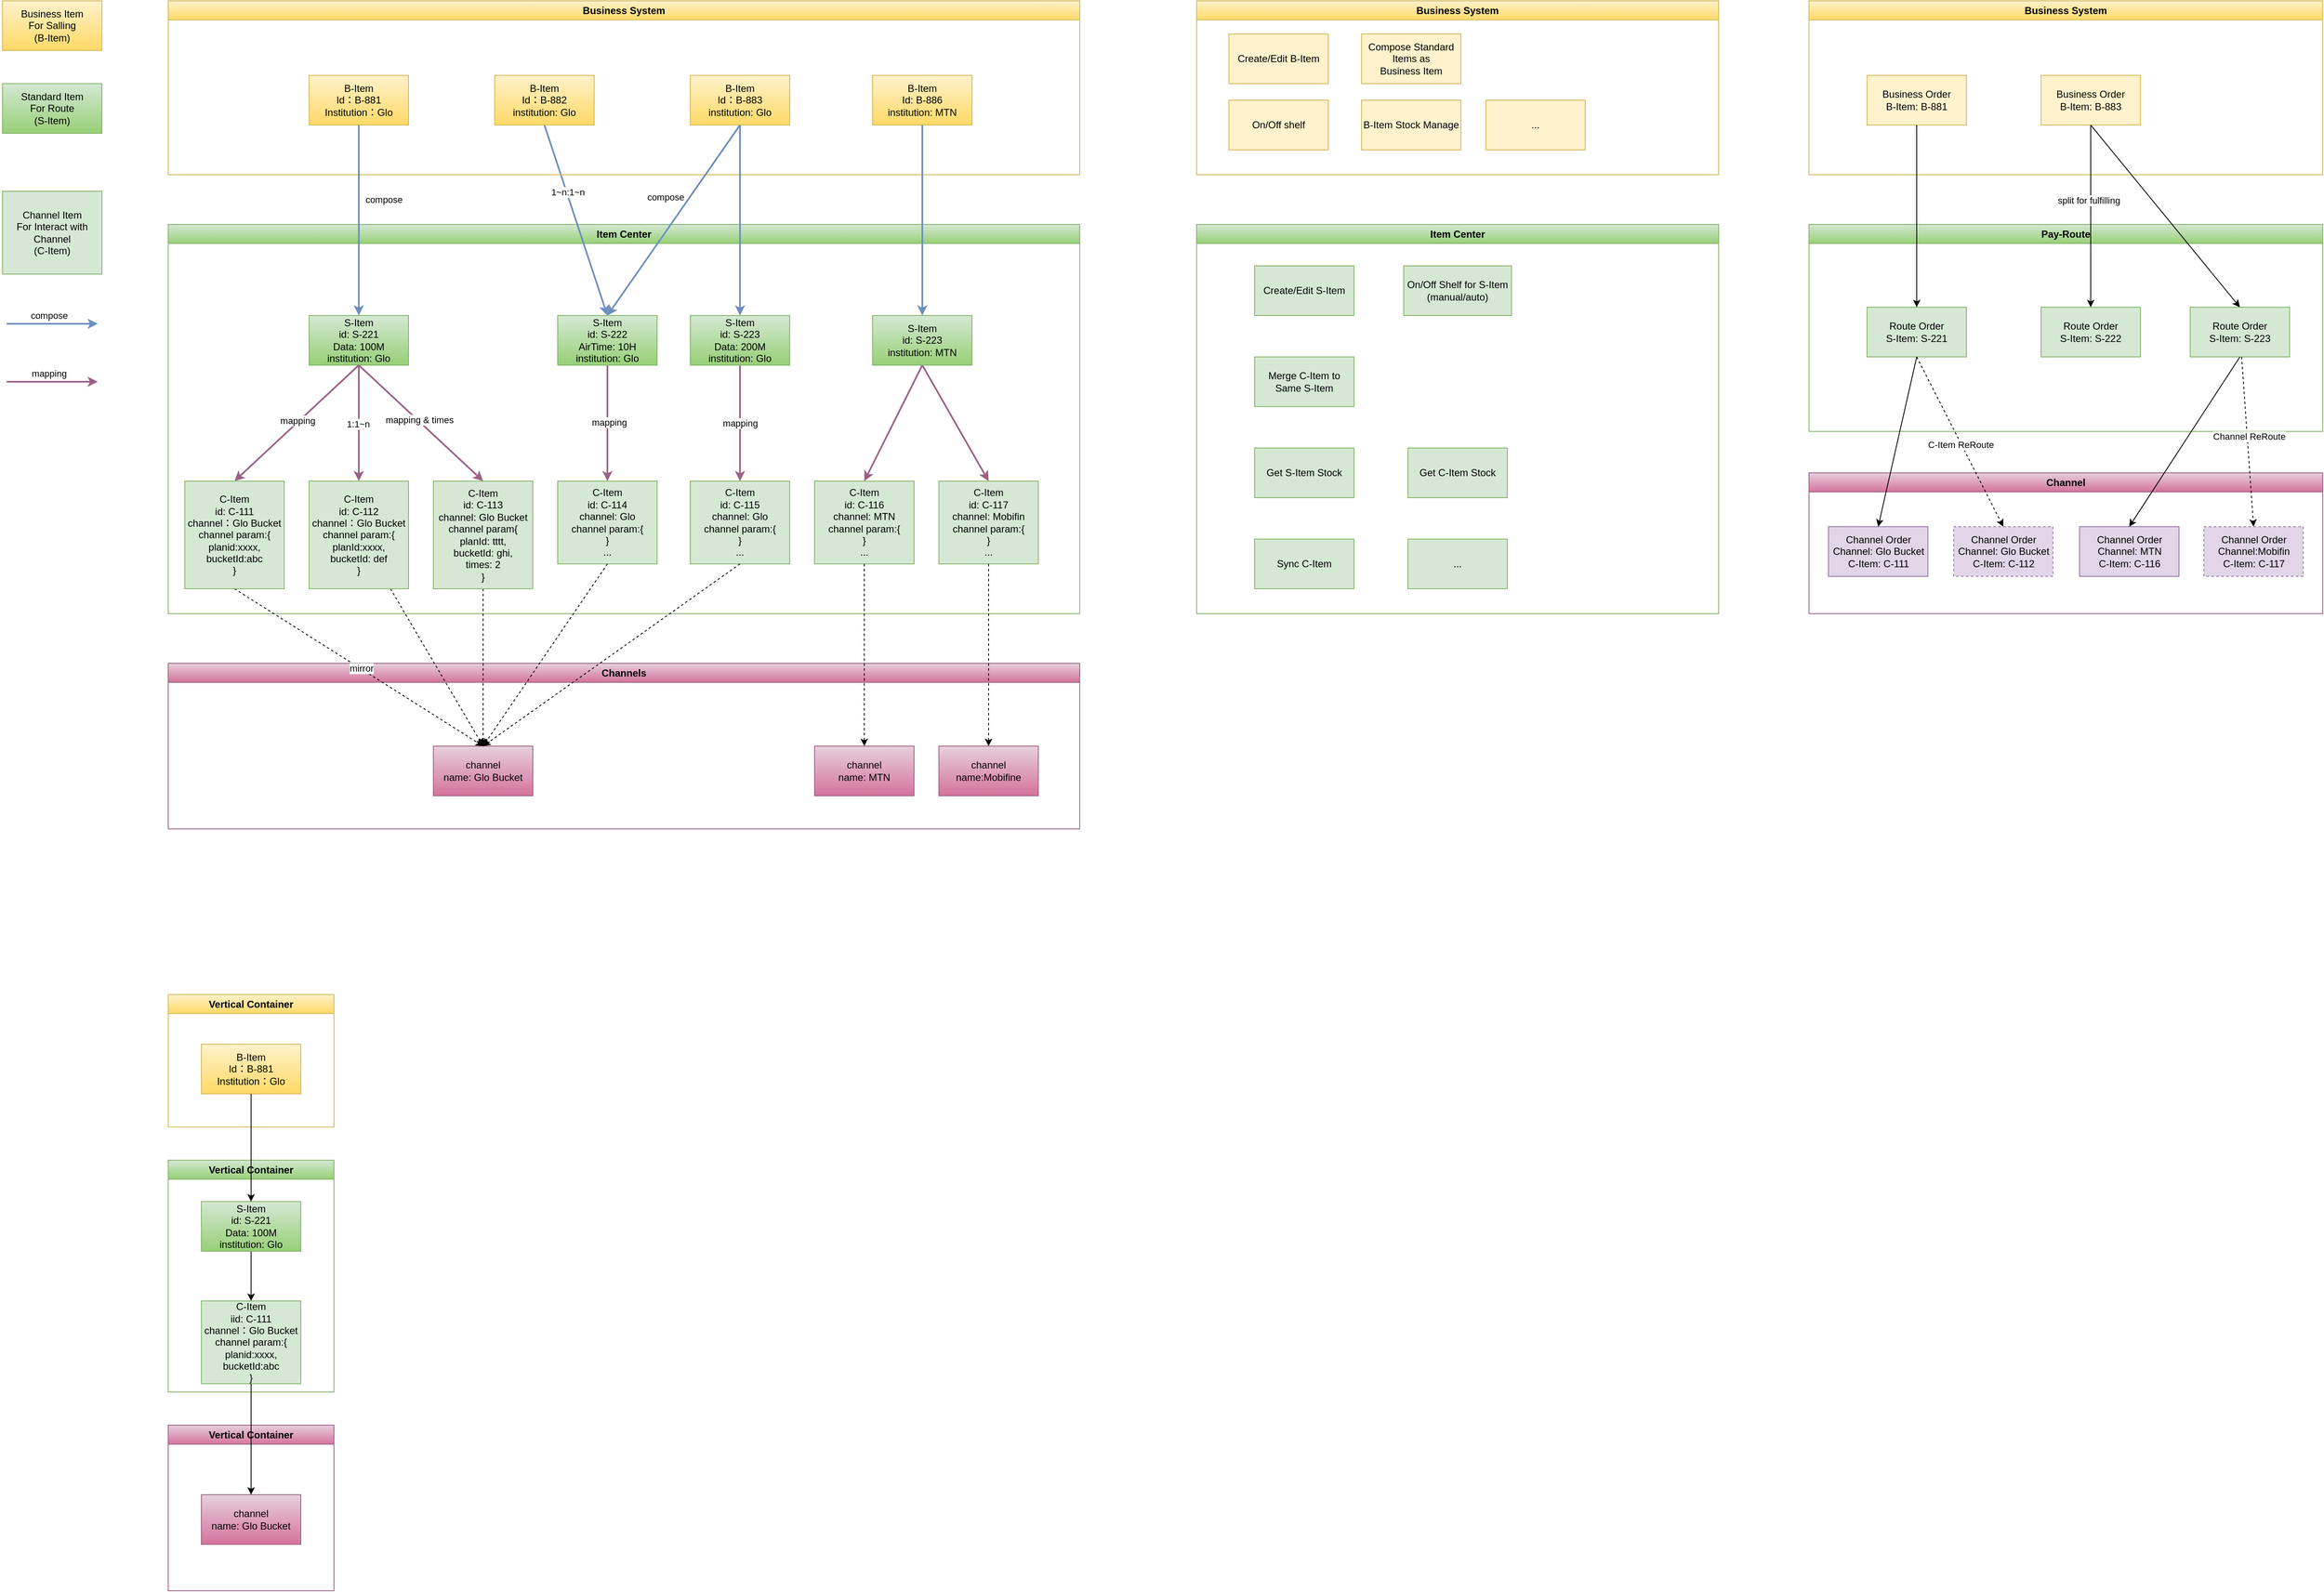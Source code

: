 <mxfile version="22.1.15" type="github">
  <diagram name="Page-1" id="RwBjvzpkHHgibt-gjoze">
    <mxGraphModel dx="1915" dy="1857" grid="1" gridSize="10" guides="1" tooltips="1" connect="1" arrows="1" fold="1" page="1" pageScale="1" pageWidth="827" pageHeight="1169" math="0" shadow="0">
      <root>
        <mxCell id="0" />
        <mxCell id="1" parent="0" />
        <mxCell id="WxOcd5TwtlpuZQIKpukj-44" value="Channels" style="swimlane;whiteSpace=wrap;html=1;fillColor=#e6d0de;gradientColor=#d5739d;strokeColor=#996185;" vertex="1" parent="1">
          <mxGeometry y="720" width="1100" height="200" as="geometry" />
        </mxCell>
        <mxCell id="WxOcd5TwtlpuZQIKpukj-4" value="channel&lt;br&gt;name: Glo Bucket" style="rounded=0;whiteSpace=wrap;html=1;fillColor=#e6d0de;gradientColor=#d5739d;strokeColor=#996185;" vertex="1" parent="WxOcd5TwtlpuZQIKpukj-44">
          <mxGeometry x="320" y="100" width="120" height="60" as="geometry" />
        </mxCell>
        <mxCell id="WxOcd5TwtlpuZQIKpukj-45" value="channel&lt;br&gt;name: MTN" style="rounded=0;whiteSpace=wrap;html=1;fillColor=#e6d0de;gradientColor=#d5739d;strokeColor=#996185;" vertex="1" parent="WxOcd5TwtlpuZQIKpukj-44">
          <mxGeometry x="780" y="100" width="120" height="60" as="geometry" />
        </mxCell>
        <mxCell id="WxOcd5TwtlpuZQIKpukj-46" value="channel&lt;br&gt;name:Mobifine" style="rounded=0;whiteSpace=wrap;html=1;fillColor=#e6d0de;gradientColor=#d5739d;strokeColor=#996185;" vertex="1" parent="WxOcd5TwtlpuZQIKpukj-44">
          <mxGeometry x="930" y="100" width="120" height="60" as="geometry" />
        </mxCell>
        <mxCell id="WxOcd5TwtlpuZQIKpukj-19" value="Item Center" style="swimlane;whiteSpace=wrap;html=1;fillColor=#d5e8d4;gradientColor=#97d077;strokeColor=#82b366;" vertex="1" parent="1">
          <mxGeometry y="190" width="1100" height="470" as="geometry" />
        </mxCell>
        <mxCell id="WxOcd5TwtlpuZQIKpukj-18" value="C-Item&lt;br&gt;id: C-114&lt;br&gt;channel: Glo&lt;br&gt;channel param:{&lt;br&gt;}&lt;br&gt;..." style="rounded=0;whiteSpace=wrap;html=1;fillColor=#d5e8d4;strokeColor=#82b366;" vertex="1" parent="WxOcd5TwtlpuZQIKpukj-19">
          <mxGeometry x="470" y="310" width="120" height="100" as="geometry" />
        </mxCell>
        <mxCell id="WxOcd5TwtlpuZQIKpukj-43" value="mapping" style="edgeStyle=orthogonalEdgeStyle;rounded=0;orthogonalLoop=1;jettySize=auto;html=1;entryX=0.5;entryY=0;entryDx=0;entryDy=0;fillColor=#e6d0de;gradientColor=#d5739d;strokeColor=#996185;strokeWidth=2;" edge="1" parent="WxOcd5TwtlpuZQIKpukj-19" source="WxOcd5TwtlpuZQIKpukj-27" target="WxOcd5TwtlpuZQIKpukj-42">
          <mxGeometry relative="1" as="geometry" />
        </mxCell>
        <mxCell id="WxOcd5TwtlpuZQIKpukj-27" value="S-Item&lt;br&gt;id: S-223&lt;br&gt;Data: 200M&lt;br&gt;institution: Glo" style="rounded=0;whiteSpace=wrap;html=1;fillColor=#d5e8d4;gradientColor=#97d077;strokeColor=#82b366;" vertex="1" parent="WxOcd5TwtlpuZQIKpukj-19">
          <mxGeometry x="630" y="110" width="120" height="60" as="geometry" />
        </mxCell>
        <mxCell id="WxOcd5TwtlpuZQIKpukj-40" style="rounded=0;orthogonalLoop=1;jettySize=auto;html=1;entryX=0.5;entryY=0;entryDx=0;entryDy=0;exitX=0.5;exitY=1;exitDx=0;exitDy=0;fillColor=#e6d0de;gradientColor=#d5739d;strokeColor=#996185;strokeWidth=2;" edge="1" parent="WxOcd5TwtlpuZQIKpukj-19" source="WxOcd5TwtlpuZQIKpukj-34" target="WxOcd5TwtlpuZQIKpukj-38">
          <mxGeometry relative="1" as="geometry" />
        </mxCell>
        <mxCell id="WxOcd5TwtlpuZQIKpukj-41" style="rounded=0;orthogonalLoop=1;jettySize=auto;html=1;entryX=0.5;entryY=0;entryDx=0;entryDy=0;exitX=0.5;exitY=1;exitDx=0;exitDy=0;fillColor=#e6d0de;gradientColor=#d5739d;strokeColor=#996185;strokeWidth=2;" edge="1" parent="WxOcd5TwtlpuZQIKpukj-19" source="WxOcd5TwtlpuZQIKpukj-34" target="WxOcd5TwtlpuZQIKpukj-39">
          <mxGeometry relative="1" as="geometry" />
        </mxCell>
        <mxCell id="WxOcd5TwtlpuZQIKpukj-34" value="S-Item&lt;br&gt;id: S-223&lt;br&gt;institution: MTN" style="rounded=0;whiteSpace=wrap;html=1;fillColor=#d5e8d4;gradientColor=#97d077;strokeColor=#82b366;" vertex="1" parent="WxOcd5TwtlpuZQIKpukj-19">
          <mxGeometry x="850" y="110" width="120" height="60" as="geometry" />
        </mxCell>
        <mxCell id="WxOcd5TwtlpuZQIKpukj-2" value="S-Item&lt;br&gt;id: S-221&lt;br&gt;Data: 100M&lt;br&gt;institution: Glo" style="rounded=0;whiteSpace=wrap;html=1;fillColor=#d5e8d4;gradientColor=#97d077;strokeColor=#82b366;" vertex="1" parent="WxOcd5TwtlpuZQIKpukj-19">
          <mxGeometry x="170" y="110" width="120" height="60" as="geometry" />
        </mxCell>
        <mxCell id="WxOcd5TwtlpuZQIKpukj-38" value="C-Item&lt;br&gt;id: C-116&lt;br&gt;channel: MTN&lt;br&gt;channel param:{&lt;br&gt;}&lt;br&gt;..." style="rounded=0;whiteSpace=wrap;html=1;fillColor=#d5e8d4;strokeColor=#82b366;" vertex="1" parent="WxOcd5TwtlpuZQIKpukj-19">
          <mxGeometry x="780" y="310" width="120" height="100" as="geometry" />
        </mxCell>
        <mxCell id="WxOcd5TwtlpuZQIKpukj-39" value="C-Item&lt;br&gt;id: C-117&lt;br&gt;channel: Mobifin&lt;br&gt;channel param:{&lt;br&gt;}&lt;br&gt;..." style="rounded=0;whiteSpace=wrap;html=1;fillColor=#d5e8d4;strokeColor=#82b366;" vertex="1" parent="WxOcd5TwtlpuZQIKpukj-19">
          <mxGeometry x="930" y="310" width="120" height="100" as="geometry" />
        </mxCell>
        <mxCell id="WxOcd5TwtlpuZQIKpukj-42" value="C-Item&lt;br&gt;id: C-115&lt;br&gt;channel: Glo&lt;br&gt;channel param:{&lt;br&gt;}&lt;br&gt;..." style="rounded=0;whiteSpace=wrap;html=1;fillColor=#d5e8d4;strokeColor=#82b366;" vertex="1" parent="WxOcd5TwtlpuZQIKpukj-19">
          <mxGeometry x="630" y="310" width="120" height="100" as="geometry" />
        </mxCell>
        <mxCell id="WxOcd5TwtlpuZQIKpukj-15" style="rounded=0;orthogonalLoop=1;jettySize=auto;html=1;entryX=0.5;entryY=0;entryDx=0;entryDy=0;exitX=0.5;exitY=1;exitDx=0;exitDy=0;fillColor=#dae8fc;strokeColor=#6c8ebf;strokeWidth=2;" edge="1" parent="1" source="WxOcd5TwtlpuZQIKpukj-1" target="WxOcd5TwtlpuZQIKpukj-11">
          <mxGeometry relative="1" as="geometry" />
        </mxCell>
        <mxCell id="WxOcd5TwtlpuZQIKpukj-32" value="1~n:1~n" style="edgeLabel;html=1;align=center;verticalAlign=middle;resizable=0;points=[];" vertex="1" connectable="0" parent="WxOcd5TwtlpuZQIKpukj-15">
          <mxGeometry x="-0.3" y="1" relative="1" as="geometry">
            <mxPoint as="offset" />
          </mxGeometry>
        </mxCell>
        <mxCell id="WxOcd5TwtlpuZQIKpukj-6" style="rounded=0;orthogonalLoop=1;jettySize=auto;html=1;entryX=0.5;entryY=0;entryDx=0;entryDy=0;exitX=0.5;exitY=1;exitDx=0;exitDy=0;fillColor=#e6d0de;gradientColor=#d5739d;strokeColor=#996185;strokeWidth=2;" edge="1" parent="1" source="WxOcd5TwtlpuZQIKpukj-2" target="WxOcd5TwtlpuZQIKpukj-3">
          <mxGeometry relative="1" as="geometry" />
        </mxCell>
        <mxCell id="WxOcd5TwtlpuZQIKpukj-16" value="mapping" style="edgeLabel;html=1;align=center;verticalAlign=middle;resizable=0;points=[];" vertex="1" connectable="0" parent="WxOcd5TwtlpuZQIKpukj-6">
          <mxGeometry x="-0.024" y="-1" relative="1" as="geometry">
            <mxPoint y="-1" as="offset" />
          </mxGeometry>
        </mxCell>
        <mxCell id="WxOcd5TwtlpuZQIKpukj-7" style="rounded=0;orthogonalLoop=1;jettySize=auto;html=1;entryX=0.5;entryY=0;entryDx=0;entryDy=0;exitX=0.5;exitY=1;exitDx=0;exitDy=0;fillColor=#e6d0de;gradientColor=#d5739d;strokeColor=#996185;strokeWidth=2;" edge="1" parent="1" source="WxOcd5TwtlpuZQIKpukj-2" target="WxOcd5TwtlpuZQIKpukj-5">
          <mxGeometry relative="1" as="geometry" />
        </mxCell>
        <mxCell id="WxOcd5TwtlpuZQIKpukj-31" value="1:1~n" style="edgeLabel;html=1;align=center;verticalAlign=middle;resizable=0;points=[];" vertex="1" connectable="0" parent="WxOcd5TwtlpuZQIKpukj-7">
          <mxGeometry x="0.007" y="-1" relative="1" as="geometry">
            <mxPoint as="offset" />
          </mxGeometry>
        </mxCell>
        <mxCell id="WxOcd5TwtlpuZQIKpukj-9" style="rounded=0;orthogonalLoop=1;jettySize=auto;html=1;entryX=0.5;entryY=0;entryDx=0;entryDy=0;exitX=0.5;exitY=1;exitDx=0;exitDy=0;fillColor=#e6d0de;gradientColor=#d5739d;strokeColor=#996185;strokeWidth=2;" edge="1" parent="1" source="WxOcd5TwtlpuZQIKpukj-2" target="WxOcd5TwtlpuZQIKpukj-8">
          <mxGeometry relative="1" as="geometry" />
        </mxCell>
        <mxCell id="WxOcd5TwtlpuZQIKpukj-95" value="mapping &amp;amp; times" style="edgeLabel;html=1;align=center;verticalAlign=middle;resizable=0;points=[];" vertex="1" connectable="0" parent="WxOcd5TwtlpuZQIKpukj-9">
          <mxGeometry x="-0.049" y="1" relative="1" as="geometry">
            <mxPoint x="1" as="offset" />
          </mxGeometry>
        </mxCell>
        <mxCell id="WxOcd5TwtlpuZQIKpukj-12" style="rounded=0;orthogonalLoop=1;jettySize=auto;html=1;entryX=0.5;entryY=0;entryDx=0;entryDy=0;exitX=0.5;exitY=1;exitDx=0;exitDy=0;dashed=1;" edge="1" parent="1" source="WxOcd5TwtlpuZQIKpukj-3" target="WxOcd5TwtlpuZQIKpukj-4">
          <mxGeometry relative="1" as="geometry" />
        </mxCell>
        <mxCell id="WxOcd5TwtlpuZQIKpukj-17" value="mirror" style="edgeLabel;html=1;align=center;verticalAlign=middle;resizable=0;points=[];" vertex="1" connectable="0" parent="WxOcd5TwtlpuZQIKpukj-12">
          <mxGeometry x="0.017" y="1" relative="1" as="geometry">
            <mxPoint as="offset" />
          </mxGeometry>
        </mxCell>
        <mxCell id="WxOcd5TwtlpuZQIKpukj-3" value="C-Item&lt;br&gt;id: C-111&lt;br&gt;channel：Glo Bucket&lt;br&gt;channel param:{&lt;br&gt;planid:xxxx,&lt;br&gt;bucketId:abc&lt;br&gt;}" style="rounded=0;whiteSpace=wrap;html=1;fillColor=#d5e8d4;strokeColor=#82b366;" vertex="1" parent="1">
          <mxGeometry x="20" y="500" width="120" height="130" as="geometry" />
        </mxCell>
        <mxCell id="WxOcd5TwtlpuZQIKpukj-13" style="rounded=0;orthogonalLoop=1;jettySize=auto;html=1;entryX=0.5;entryY=0;entryDx=0;entryDy=0;dashed=1;" edge="1" parent="1" source="WxOcd5TwtlpuZQIKpukj-5" target="WxOcd5TwtlpuZQIKpukj-4">
          <mxGeometry relative="1" as="geometry" />
        </mxCell>
        <mxCell id="WxOcd5TwtlpuZQIKpukj-5" value="C-Item&lt;br&gt;id: C-112&lt;br&gt;channel：Glo Bucket&lt;br&gt;channel param:{&lt;br&gt;planId:xxxx,&lt;br&gt;bucketId: def&lt;br&gt;}" style="rounded=0;whiteSpace=wrap;html=1;fillColor=#d5e8d4;strokeColor=#82b366;" vertex="1" parent="1">
          <mxGeometry x="170" y="500" width="120" height="130" as="geometry" />
        </mxCell>
        <mxCell id="WxOcd5TwtlpuZQIKpukj-14" style="rounded=0;orthogonalLoop=1;jettySize=auto;html=1;entryX=0.5;entryY=0;entryDx=0;entryDy=0;exitX=0.5;exitY=1;exitDx=0;exitDy=0;dashed=1;" edge="1" parent="1" source="WxOcd5TwtlpuZQIKpukj-8" target="WxOcd5TwtlpuZQIKpukj-4">
          <mxGeometry relative="1" as="geometry" />
        </mxCell>
        <mxCell id="WxOcd5TwtlpuZQIKpukj-8" value="C-Item&lt;br&gt;id: C-113&lt;br&gt;channel: Glo Bucket&lt;br&gt;channel param{&lt;br&gt;planId: tttt,&lt;br&gt;bucketId: ghi,&lt;br&gt;times: 2&lt;br&gt;}" style="rounded=0;whiteSpace=wrap;html=1;fillColor=#d5e8d4;strokeColor=#82b366;" vertex="1" parent="1">
          <mxGeometry x="320" y="500" width="120" height="130" as="geometry" />
        </mxCell>
        <mxCell id="WxOcd5TwtlpuZQIKpukj-20" style="rounded=0;orthogonalLoop=1;jettySize=auto;html=1;entryX=0.5;entryY=0;entryDx=0;entryDy=0;fillColor=#e6d0de;gradientColor=#d5739d;strokeColor=#996185;strokeWidth=2;" edge="1" parent="1" source="WxOcd5TwtlpuZQIKpukj-11" target="WxOcd5TwtlpuZQIKpukj-18">
          <mxGeometry relative="1" as="geometry" />
        </mxCell>
        <mxCell id="WxOcd5TwtlpuZQIKpukj-21" value="mapping" style="edgeLabel;html=1;align=center;verticalAlign=middle;resizable=0;points=[];" vertex="1" connectable="0" parent="WxOcd5TwtlpuZQIKpukj-20">
          <mxGeometry x="-0.008" y="2" relative="1" as="geometry">
            <mxPoint y="-1" as="offset" />
          </mxGeometry>
        </mxCell>
        <mxCell id="WxOcd5TwtlpuZQIKpukj-11" value="S-Item&lt;br&gt;id: S-222&lt;br&gt;AirTime: 10H&lt;br&gt;institution: Glo" style="rounded=0;whiteSpace=wrap;html=1;fillColor=#d5e8d4;gradientColor=#97d077;strokeColor=#82b366;" vertex="1" parent="1">
          <mxGeometry x="470" y="300" width="120" height="60" as="geometry" />
        </mxCell>
        <mxCell id="WxOcd5TwtlpuZQIKpukj-24" value="Business System" style="swimlane;whiteSpace=wrap;html=1;fillColor=#fff2cc;gradientColor=#ffd966;strokeColor=#d6b656;" vertex="1" parent="1">
          <mxGeometry y="-80" width="1100" height="210" as="geometry" />
        </mxCell>
        <mxCell id="WxOcd5TwtlpuZQIKpukj-1" value="B-Item&lt;br&gt;Id：B-882&lt;br&gt;institution: Glo" style="rounded=0;whiteSpace=wrap;html=1;fillColor=#fff2cc;gradientColor=#ffd966;strokeColor=#d6b656;" vertex="1" parent="WxOcd5TwtlpuZQIKpukj-24">
          <mxGeometry x="394" y="90" width="120" height="60" as="geometry" />
        </mxCell>
        <mxCell id="WxOcd5TwtlpuZQIKpukj-23" value="B-Item&lt;br&gt;Id：B-883&lt;br&gt;institution: Glo" style="rounded=0;whiteSpace=wrap;html=1;fillColor=#fff2cc;gradientColor=#ffd966;strokeColor=#d6b656;" vertex="1" parent="WxOcd5TwtlpuZQIKpukj-24">
          <mxGeometry x="630" y="90" width="120" height="60" as="geometry" />
        </mxCell>
        <mxCell id="WxOcd5TwtlpuZQIKpukj-22" value="B-Item&lt;br&gt;Id：B-881&lt;br&gt;Institution：Glo" style="rounded=0;whiteSpace=wrap;html=1;fillColor=#fff2cc;gradientColor=#ffd966;strokeColor=#d6b656;" vertex="1" parent="WxOcd5TwtlpuZQIKpukj-24">
          <mxGeometry x="170" y="90" width="120" height="60" as="geometry" />
        </mxCell>
        <mxCell id="WxOcd5TwtlpuZQIKpukj-33" value="B-Item&lt;br&gt;Id: B-886&lt;br&gt;institution: MTN" style="rounded=0;whiteSpace=wrap;html=1;fillColor=#fff2cc;gradientColor=#ffd966;strokeColor=#d6b656;" vertex="1" parent="WxOcd5TwtlpuZQIKpukj-24">
          <mxGeometry x="850" y="90" width="120" height="60" as="geometry" />
        </mxCell>
        <mxCell id="WxOcd5TwtlpuZQIKpukj-25" style="rounded=0;orthogonalLoop=1;jettySize=auto;html=1;entryX=0.5;entryY=0;entryDx=0;entryDy=0;exitX=0.5;exitY=1;exitDx=0;exitDy=0;fillColor=#dae8fc;strokeColor=#6c8ebf;strokeWidth=2;" edge="1" parent="1" source="WxOcd5TwtlpuZQIKpukj-22" target="WxOcd5TwtlpuZQIKpukj-2">
          <mxGeometry relative="1" as="geometry" />
        </mxCell>
        <mxCell id="WxOcd5TwtlpuZQIKpukj-30" value="compose" style="edgeLabel;html=1;align=center;verticalAlign=middle;resizable=0;points=[];" vertex="1" connectable="0" parent="WxOcd5TwtlpuZQIKpukj-25">
          <mxGeometry x="-0.237" y="-1" relative="1" as="geometry">
            <mxPoint x="31" y="2" as="offset" />
          </mxGeometry>
        </mxCell>
        <mxCell id="WxOcd5TwtlpuZQIKpukj-26" style="rounded=0;orthogonalLoop=1;jettySize=auto;html=1;entryX=0.5;entryY=0;entryDx=0;entryDy=0;exitX=0.5;exitY=1;exitDx=0;exitDy=0;fillColor=#dae8fc;strokeColor=#6c8ebf;strokeWidth=2;" edge="1" parent="1" source="WxOcd5TwtlpuZQIKpukj-23" target="WxOcd5TwtlpuZQIKpukj-11">
          <mxGeometry relative="1" as="geometry" />
        </mxCell>
        <mxCell id="WxOcd5TwtlpuZQIKpukj-29" value="compose" style="edgeLabel;html=1;align=center;verticalAlign=middle;resizable=0;points=[];" vertex="1" connectable="0" parent="WxOcd5TwtlpuZQIKpukj-26">
          <mxGeometry x="-0.234" y="-2" relative="1" as="geometry">
            <mxPoint x="-27" as="offset" />
          </mxGeometry>
        </mxCell>
        <mxCell id="WxOcd5TwtlpuZQIKpukj-28" style="rounded=0;orthogonalLoop=1;jettySize=auto;html=1;entryX=0.5;entryY=0;entryDx=0;entryDy=0;fillColor=#dae8fc;strokeColor=#6c8ebf;strokeWidth=2;" edge="1" parent="1" source="WxOcd5TwtlpuZQIKpukj-23" target="WxOcd5TwtlpuZQIKpukj-27">
          <mxGeometry relative="1" as="geometry" />
        </mxCell>
        <mxCell id="WxOcd5TwtlpuZQIKpukj-36" style="rounded=0;orthogonalLoop=1;jettySize=auto;html=1;entryX=0.5;entryY=0;entryDx=0;entryDy=0;fillColor=#dae8fc;strokeColor=#6c8ebf;strokeWidth=2;" edge="1" parent="1" target="WxOcd5TwtlpuZQIKpukj-34">
          <mxGeometry relative="1" as="geometry">
            <mxPoint x="910" y="70" as="sourcePoint" />
          </mxGeometry>
        </mxCell>
        <mxCell id="WxOcd5TwtlpuZQIKpukj-47" style="edgeStyle=orthogonalEdgeStyle;rounded=0;orthogonalLoop=1;jettySize=auto;html=1;entryX=0.5;entryY=0;entryDx=0;entryDy=0;dashed=1;" edge="1" parent="1" source="WxOcd5TwtlpuZQIKpukj-38" target="WxOcd5TwtlpuZQIKpukj-45">
          <mxGeometry relative="1" as="geometry" />
        </mxCell>
        <mxCell id="WxOcd5TwtlpuZQIKpukj-48" style="edgeStyle=orthogonalEdgeStyle;rounded=0;orthogonalLoop=1;jettySize=auto;html=1;entryX=0.5;entryY=0;entryDx=0;entryDy=0;dashed=1;" edge="1" parent="1" source="WxOcd5TwtlpuZQIKpukj-39" target="WxOcd5TwtlpuZQIKpukj-46">
          <mxGeometry relative="1" as="geometry" />
        </mxCell>
        <mxCell id="WxOcd5TwtlpuZQIKpukj-49" style="rounded=0;orthogonalLoop=1;jettySize=auto;html=1;entryX=0.5;entryY=0;entryDx=0;entryDy=0;exitX=0.5;exitY=1;exitDx=0;exitDy=0;dashed=1;" edge="1" parent="1" source="WxOcd5TwtlpuZQIKpukj-18" target="WxOcd5TwtlpuZQIKpukj-4">
          <mxGeometry relative="1" as="geometry" />
        </mxCell>
        <mxCell id="WxOcd5TwtlpuZQIKpukj-50" style="rounded=0;orthogonalLoop=1;jettySize=auto;html=1;entryX=0.5;entryY=0;entryDx=0;entryDy=0;exitX=0.5;exitY=1;exitDx=0;exitDy=0;dashed=1;" edge="1" parent="1" source="WxOcd5TwtlpuZQIKpukj-42" target="WxOcd5TwtlpuZQIKpukj-4">
          <mxGeometry relative="1" as="geometry" />
        </mxCell>
        <mxCell id="WxOcd5TwtlpuZQIKpukj-51" value="Business System" style="swimlane;whiteSpace=wrap;html=1;fillColor=#fff2cc;gradientColor=#ffd966;strokeColor=#d6b656;" vertex="1" parent="1">
          <mxGeometry x="1241" y="-80" width="630" height="210" as="geometry" />
        </mxCell>
        <mxCell id="WxOcd5TwtlpuZQIKpukj-56" value="Create/Edit B-Item" style="rounded=0;whiteSpace=wrap;html=1;fillColor=#fff2cc;strokeColor=#d6b656;" vertex="1" parent="WxOcd5TwtlpuZQIKpukj-51">
          <mxGeometry x="39" y="40" width="120" height="60" as="geometry" />
        </mxCell>
        <mxCell id="WxOcd5TwtlpuZQIKpukj-57" value="On/Off shelf" style="rounded=0;whiteSpace=wrap;html=1;fillColor=#fff2cc;strokeColor=#d6b656;" vertex="1" parent="WxOcd5TwtlpuZQIKpukj-51">
          <mxGeometry x="39" y="120" width="120" height="60" as="geometry" />
        </mxCell>
        <mxCell id="WxOcd5TwtlpuZQIKpukj-58" value="Compose Standard Items as &lt;br&gt;Business Item" style="rounded=0;whiteSpace=wrap;html=1;fillColor=#fff2cc;strokeColor=#d6b656;" vertex="1" parent="WxOcd5TwtlpuZQIKpukj-51">
          <mxGeometry x="199" y="40" width="120" height="60" as="geometry" />
        </mxCell>
        <mxCell id="WxOcd5TwtlpuZQIKpukj-112" value="B-Item Stock Manage" style="rounded=0;whiteSpace=wrap;html=1;fillColor=#fff2cc;strokeColor=#d6b656;" vertex="1" parent="WxOcd5TwtlpuZQIKpukj-51">
          <mxGeometry x="199" y="120" width="120" height="60" as="geometry" />
        </mxCell>
        <mxCell id="WxOcd5TwtlpuZQIKpukj-114" value="..." style="rounded=0;whiteSpace=wrap;html=1;fillColor=#fff2cc;strokeColor=#d6b656;" vertex="1" parent="WxOcd5TwtlpuZQIKpukj-51">
          <mxGeometry x="349" y="120" width="120" height="60" as="geometry" />
        </mxCell>
        <mxCell id="WxOcd5TwtlpuZQIKpukj-59" value="Item Center" style="swimlane;whiteSpace=wrap;html=1;fillColor=#d5e8d4;gradientColor=#97d077;strokeColor=#82b366;" vertex="1" parent="1">
          <mxGeometry x="1241" y="190" width="630" height="470" as="geometry" />
        </mxCell>
        <mxCell id="WxOcd5TwtlpuZQIKpukj-60" value="Create/Edit S-Item" style="rounded=0;whiteSpace=wrap;html=1;fillColor=#d5e8d4;strokeColor=#82b366;" vertex="1" parent="WxOcd5TwtlpuZQIKpukj-59">
          <mxGeometry x="70" y="50" width="120" height="60" as="geometry" />
        </mxCell>
        <mxCell id="WxOcd5TwtlpuZQIKpukj-61" value="On/Off Shelf for S-Item&lt;br&gt;(manual/auto)" style="rounded=0;whiteSpace=wrap;html=1;fillColor=#d5e8d4;strokeColor=#82b366;" vertex="1" parent="WxOcd5TwtlpuZQIKpukj-59">
          <mxGeometry x="250" y="50" width="130" height="60" as="geometry" />
        </mxCell>
        <mxCell id="WxOcd5TwtlpuZQIKpukj-62" value="Merge C-Item to Same S-Item" style="rounded=0;whiteSpace=wrap;html=1;fillColor=#d5e8d4;strokeColor=#82b366;" vertex="1" parent="WxOcd5TwtlpuZQIKpukj-59">
          <mxGeometry x="70" y="160" width="120" height="60" as="geometry" />
        </mxCell>
        <mxCell id="WxOcd5TwtlpuZQIKpukj-63" value="Get S-Item Stock" style="rounded=0;whiteSpace=wrap;html=1;fillColor=#d5e8d4;strokeColor=#82b366;" vertex="1" parent="WxOcd5TwtlpuZQIKpukj-59">
          <mxGeometry x="70" y="270" width="120" height="60" as="geometry" />
        </mxCell>
        <mxCell id="WxOcd5TwtlpuZQIKpukj-64" value="Get C-Item Stock" style="rounded=0;whiteSpace=wrap;html=1;fillColor=#d5e8d4;strokeColor=#82b366;" vertex="1" parent="WxOcd5TwtlpuZQIKpukj-59">
          <mxGeometry x="255" y="270" width="120" height="60" as="geometry" />
        </mxCell>
        <mxCell id="WxOcd5TwtlpuZQIKpukj-65" value="Sync C-Item" style="rounded=0;whiteSpace=wrap;html=1;fillColor=#d5e8d4;strokeColor=#82b366;" vertex="1" parent="WxOcd5TwtlpuZQIKpukj-59">
          <mxGeometry x="70" y="380" width="120" height="60" as="geometry" />
        </mxCell>
        <mxCell id="WxOcd5TwtlpuZQIKpukj-113" value="..." style="rounded=0;whiteSpace=wrap;html=1;fillColor=#d5e8d4;strokeColor=#82b366;" vertex="1" parent="WxOcd5TwtlpuZQIKpukj-59">
          <mxGeometry x="255" y="380" width="120" height="60" as="geometry" />
        </mxCell>
        <mxCell id="WxOcd5TwtlpuZQIKpukj-66" value="Business Item&lt;br&gt;For Salling&lt;br&gt;(B-Item)" style="rounded=0;whiteSpace=wrap;html=1;fillColor=#fff2cc;gradientColor=#ffd966;strokeColor=#d6b656;" vertex="1" parent="1">
          <mxGeometry x="-200" y="-80" width="120" height="60" as="geometry" />
        </mxCell>
        <mxCell id="WxOcd5TwtlpuZQIKpukj-67" value="Standard Item&lt;br&gt;For Route&lt;br&gt;(S-Item)" style="rounded=0;whiteSpace=wrap;html=1;fillColor=#d5e8d4;gradientColor=#97d077;strokeColor=#82b366;" vertex="1" parent="1">
          <mxGeometry x="-200" y="20" width="120" height="60" as="geometry" />
        </mxCell>
        <mxCell id="WxOcd5TwtlpuZQIKpukj-68" value="Channel Item&lt;br&gt;For Interact with Channel&lt;br&gt;(C-Item)" style="rounded=0;whiteSpace=wrap;html=1;fillColor=#d5e8d4;strokeColor=#82b366;" vertex="1" parent="1">
          <mxGeometry x="-200" y="150" width="120" height="100" as="geometry" />
        </mxCell>
        <mxCell id="WxOcd5TwtlpuZQIKpukj-69" value="" style="endArrow=classic;html=1;rounded=0;fillColor=#dae8fc;gradientColor=#7ea6e0;strokeColor=#6c8ebf;strokeWidth=2;" edge="1" parent="1">
          <mxGeometry width="50" height="50" relative="1" as="geometry">
            <mxPoint x="-195" y="310" as="sourcePoint" />
            <mxPoint x="-85" y="310" as="targetPoint" />
          </mxGeometry>
        </mxCell>
        <mxCell id="WxOcd5TwtlpuZQIKpukj-70" value="compose" style="edgeLabel;html=1;align=center;verticalAlign=middle;resizable=0;points=[];" vertex="1" connectable="0" parent="WxOcd5TwtlpuZQIKpukj-69">
          <mxGeometry x="0.371" relative="1" as="geometry">
            <mxPoint x="-25" y="-10" as="offset" />
          </mxGeometry>
        </mxCell>
        <mxCell id="WxOcd5TwtlpuZQIKpukj-71" value="" style="endArrow=classic;html=1;rounded=0;fillColor=#e6d0de;gradientColor=#d5739d;strokeColor=#996185;strokeWidth=2;" edge="1" parent="1">
          <mxGeometry width="50" height="50" relative="1" as="geometry">
            <mxPoint x="-195" y="380" as="sourcePoint" />
            <mxPoint x="-85" y="380" as="targetPoint" />
          </mxGeometry>
        </mxCell>
        <mxCell id="WxOcd5TwtlpuZQIKpukj-72" value="mapping" style="edgeLabel;html=1;align=center;verticalAlign=middle;resizable=0;points=[];" vertex="1" connectable="0" parent="WxOcd5TwtlpuZQIKpukj-71">
          <mxGeometry x="0.371" relative="1" as="geometry">
            <mxPoint x="-25" y="-10" as="offset" />
          </mxGeometry>
        </mxCell>
        <mxCell id="WxOcd5TwtlpuZQIKpukj-73" value="Vertical Container" style="swimlane;whiteSpace=wrap;html=1;fillColor=#fff2cc;gradientColor=#ffd966;strokeColor=#d6b656;" vertex="1" parent="1">
          <mxGeometry y="1120" width="200" height="160" as="geometry" />
        </mxCell>
        <mxCell id="WxOcd5TwtlpuZQIKpukj-74" value="B-Item&lt;br&gt;Id：B-881&lt;br&gt;Institution：Glo" style="rounded=0;whiteSpace=wrap;html=1;fillColor=#fff2cc;gradientColor=#ffd966;strokeColor=#d6b656;" vertex="1" parent="WxOcd5TwtlpuZQIKpukj-73">
          <mxGeometry x="40" y="60" width="120" height="60" as="geometry" />
        </mxCell>
        <mxCell id="WxOcd5TwtlpuZQIKpukj-75" value="Vertical Container" style="swimlane;whiteSpace=wrap;html=1;fillColor=#d5e8d4;gradientColor=#97d077;strokeColor=#82b366;" vertex="1" parent="1">
          <mxGeometry y="1320" width="200" height="280" as="geometry" />
        </mxCell>
        <mxCell id="WxOcd5TwtlpuZQIKpukj-82" style="edgeStyle=orthogonalEdgeStyle;rounded=0;orthogonalLoop=1;jettySize=auto;html=1;entryX=0.5;entryY=0;entryDx=0;entryDy=0;" edge="1" parent="WxOcd5TwtlpuZQIKpukj-75" source="WxOcd5TwtlpuZQIKpukj-76" target="WxOcd5TwtlpuZQIKpukj-81">
          <mxGeometry relative="1" as="geometry" />
        </mxCell>
        <mxCell id="WxOcd5TwtlpuZQIKpukj-76" value="S-Item&lt;br&gt;id: S-221&lt;br&gt;Data: 100M&lt;br&gt;institution: Glo" style="rounded=0;whiteSpace=wrap;html=1;fillColor=#d5e8d4;gradientColor=#97d077;strokeColor=#82b366;" vertex="1" parent="WxOcd5TwtlpuZQIKpukj-75">
          <mxGeometry x="40" y="50" width="120" height="60" as="geometry" />
        </mxCell>
        <mxCell id="WxOcd5TwtlpuZQIKpukj-81" value="C-Item&lt;br&gt;iid: C-111&lt;br&gt;channel：Glo Bucket&lt;br&gt;channel param:{&lt;br&gt;planid:xxxx,&lt;br&gt;bucketId:abc&lt;br&gt;}" style="rounded=0;whiteSpace=wrap;html=1;fillColor=#d5e8d4;strokeColor=#82b366;" vertex="1" parent="WxOcd5TwtlpuZQIKpukj-75">
          <mxGeometry x="40" y="170" width="120" height="100" as="geometry" />
        </mxCell>
        <mxCell id="WxOcd5TwtlpuZQIKpukj-77" value="Vertical Container" style="swimlane;whiteSpace=wrap;html=1;fillColor=#e6d0de;gradientColor=#d5739d;strokeColor=#996185;" vertex="1" parent="1">
          <mxGeometry y="1640" width="200" height="200" as="geometry" />
        </mxCell>
        <mxCell id="WxOcd5TwtlpuZQIKpukj-78" value="channel&lt;br&gt;name: Glo Bucket" style="rounded=0;whiteSpace=wrap;html=1;fillColor=#e6d0de;gradientColor=#d5739d;strokeColor=#996185;" vertex="1" parent="WxOcd5TwtlpuZQIKpukj-77">
          <mxGeometry x="40" y="84" width="120" height="60" as="geometry" />
        </mxCell>
        <mxCell id="WxOcd5TwtlpuZQIKpukj-79" style="edgeStyle=orthogonalEdgeStyle;rounded=0;orthogonalLoop=1;jettySize=auto;html=1;entryX=0.5;entryY=0;entryDx=0;entryDy=0;" edge="1" parent="1" source="WxOcd5TwtlpuZQIKpukj-74" target="WxOcd5TwtlpuZQIKpukj-76">
          <mxGeometry relative="1" as="geometry" />
        </mxCell>
        <mxCell id="WxOcd5TwtlpuZQIKpukj-83" style="edgeStyle=orthogonalEdgeStyle;rounded=0;orthogonalLoop=1;jettySize=auto;html=1;entryX=0.5;entryY=0;entryDx=0;entryDy=0;" edge="1" parent="1" source="WxOcd5TwtlpuZQIKpukj-81" target="WxOcd5TwtlpuZQIKpukj-78">
          <mxGeometry relative="1" as="geometry" />
        </mxCell>
        <mxCell id="WxOcd5TwtlpuZQIKpukj-84" value="Business System" style="swimlane;whiteSpace=wrap;html=1;fillColor=#fff2cc;gradientColor=#ffd966;strokeColor=#d6b656;" vertex="1" parent="1">
          <mxGeometry x="1980" y="-80" width="620" height="210" as="geometry" />
        </mxCell>
        <mxCell id="WxOcd5TwtlpuZQIKpukj-88" value="Business Order&lt;br&gt;B-Item: B-881" style="rounded=0;whiteSpace=wrap;html=1;fillColor=#fff2cc;strokeColor=#d6b656;" vertex="1" parent="WxOcd5TwtlpuZQIKpukj-84">
          <mxGeometry x="70" y="90" width="120" height="60" as="geometry" />
        </mxCell>
        <mxCell id="WxOcd5TwtlpuZQIKpukj-92" value="Business Order&lt;br&gt;B-Item: B-883" style="rounded=0;whiteSpace=wrap;html=1;fillColor=#fff2cc;strokeColor=#d6b656;" vertex="1" parent="WxOcd5TwtlpuZQIKpukj-84">
          <mxGeometry x="280" y="90" width="120" height="60" as="geometry" />
        </mxCell>
        <mxCell id="WxOcd5TwtlpuZQIKpukj-89" value="Pay-Route" style="swimlane;whiteSpace=wrap;html=1;fillColor=#d5e8d4;gradientColor=#97d077;strokeColor=#82b366;" vertex="1" parent="1">
          <mxGeometry x="1980" y="190" width="620" height="250" as="geometry" />
        </mxCell>
        <mxCell id="WxOcd5TwtlpuZQIKpukj-90" value="Route Order&lt;br&gt;S-Item: S-221" style="rounded=0;whiteSpace=wrap;html=1;fillColor=#d5e8d4;strokeColor=#82b366;" vertex="1" parent="WxOcd5TwtlpuZQIKpukj-89">
          <mxGeometry x="70" y="100" width="120" height="60" as="geometry" />
        </mxCell>
        <mxCell id="WxOcd5TwtlpuZQIKpukj-93" value="Route Order&lt;br&gt;S-Item: S-222" style="rounded=0;whiteSpace=wrap;html=1;fillColor=#d5e8d4;strokeColor=#82b366;" vertex="1" parent="WxOcd5TwtlpuZQIKpukj-89">
          <mxGeometry x="280" y="100" width="120" height="60" as="geometry" />
        </mxCell>
        <mxCell id="WxOcd5TwtlpuZQIKpukj-94" value="Route Order&lt;br&gt;S-Item: S-223" style="rounded=0;whiteSpace=wrap;html=1;fillColor=#d5e8d4;strokeColor=#82b366;" vertex="1" parent="WxOcd5TwtlpuZQIKpukj-89">
          <mxGeometry x="460" y="100" width="120" height="60" as="geometry" />
        </mxCell>
        <mxCell id="WxOcd5TwtlpuZQIKpukj-91" style="edgeStyle=orthogonalEdgeStyle;rounded=0;orthogonalLoop=1;jettySize=auto;html=1;entryX=0.5;entryY=0;entryDx=0;entryDy=0;" edge="1" parent="1" source="WxOcd5TwtlpuZQIKpukj-88" target="WxOcd5TwtlpuZQIKpukj-90">
          <mxGeometry relative="1" as="geometry" />
        </mxCell>
        <mxCell id="WxOcd5TwtlpuZQIKpukj-96" style="rounded=0;orthogonalLoop=1;jettySize=auto;html=1;entryX=0.5;entryY=0;entryDx=0;entryDy=0;" edge="1" parent="1" source="WxOcd5TwtlpuZQIKpukj-92" target="WxOcd5TwtlpuZQIKpukj-93">
          <mxGeometry relative="1" as="geometry" />
        </mxCell>
        <mxCell id="WxOcd5TwtlpuZQIKpukj-111" value="split for fulfilling&amp;nbsp;" style="edgeLabel;html=1;align=center;verticalAlign=middle;resizable=0;points=[];" vertex="1" connectable="0" parent="WxOcd5TwtlpuZQIKpukj-96">
          <mxGeometry x="-0.176" y="-1" relative="1" as="geometry">
            <mxPoint as="offset" />
          </mxGeometry>
        </mxCell>
        <mxCell id="WxOcd5TwtlpuZQIKpukj-97" style="rounded=0;orthogonalLoop=1;jettySize=auto;html=1;entryX=0.5;entryY=0;entryDx=0;entryDy=0;exitX=0.5;exitY=1;exitDx=0;exitDy=0;" edge="1" parent="1" source="WxOcd5TwtlpuZQIKpukj-92" target="WxOcd5TwtlpuZQIKpukj-94">
          <mxGeometry relative="1" as="geometry" />
        </mxCell>
        <mxCell id="WxOcd5TwtlpuZQIKpukj-98" value="Channel" style="swimlane;whiteSpace=wrap;html=1;fillColor=#e6d0de;gradientColor=#d5739d;strokeColor=#996185;" vertex="1" parent="1">
          <mxGeometry x="1980" y="490" width="620" height="170" as="geometry" />
        </mxCell>
        <mxCell id="WxOcd5TwtlpuZQIKpukj-99" value="Channel Order&lt;br&gt;Channel: Glo Bucket&lt;br&gt;C-Item: C-111" style="rounded=0;whiteSpace=wrap;html=1;fillColor=#e1d5e7;strokeColor=#9673a6;" vertex="1" parent="WxOcd5TwtlpuZQIKpukj-98">
          <mxGeometry x="23.5" y="65" width="120" height="60" as="geometry" />
        </mxCell>
        <mxCell id="WxOcd5TwtlpuZQIKpukj-101" value="Channel Order&lt;br&gt;Channel: Glo Bucket&lt;br&gt;C-Item: C-112" style="rounded=0;whiteSpace=wrap;html=1;fillColor=#e1d5e7;strokeColor=#9673a6;dashed=1;" vertex="1" parent="WxOcd5TwtlpuZQIKpukj-98">
          <mxGeometry x="174.5" y="65" width="120" height="60" as="geometry" />
        </mxCell>
        <mxCell id="WxOcd5TwtlpuZQIKpukj-104" value="Channel Order&lt;br&gt;Channel: MTN&lt;br&gt;C-Item: C-116" style="rounded=0;whiteSpace=wrap;html=1;fillColor=#e1d5e7;strokeColor=#9673a6;" vertex="1" parent="WxOcd5TwtlpuZQIKpukj-98">
          <mxGeometry x="326.5" y="65" width="120" height="60" as="geometry" />
        </mxCell>
        <mxCell id="WxOcd5TwtlpuZQIKpukj-106" value="Channel Order&lt;br style=&quot;border-color: var(--border-color);&quot;&gt;Channel:Mobifin&lt;br style=&quot;border-color: var(--border-color);&quot;&gt;C-Item: C-117" style="rounded=0;whiteSpace=wrap;html=1;fillColor=#e1d5e7;strokeColor=#9673a6;dashed=1;" vertex="1" parent="WxOcd5TwtlpuZQIKpukj-98">
          <mxGeometry x="476.5" y="65" width="120" height="60" as="geometry" />
        </mxCell>
        <mxCell id="WxOcd5TwtlpuZQIKpukj-100" style="rounded=0;orthogonalLoop=1;jettySize=auto;html=1;entryX=0.5;entryY=0;entryDx=0;entryDy=0;exitX=0.5;exitY=1;exitDx=0;exitDy=0;" edge="1" parent="1" source="WxOcd5TwtlpuZQIKpukj-90" target="WxOcd5TwtlpuZQIKpukj-99">
          <mxGeometry relative="1" as="geometry" />
        </mxCell>
        <mxCell id="WxOcd5TwtlpuZQIKpukj-102" style="rounded=0;orthogonalLoop=1;jettySize=auto;html=1;entryX=0.5;entryY=0;entryDx=0;entryDy=0;exitX=0.5;exitY=1;exitDx=0;exitDy=0;dashed=1;" edge="1" parent="1" source="WxOcd5TwtlpuZQIKpukj-90" target="WxOcd5TwtlpuZQIKpukj-101">
          <mxGeometry relative="1" as="geometry" />
        </mxCell>
        <mxCell id="WxOcd5TwtlpuZQIKpukj-110" value="C-Item ReRoute" style="edgeLabel;html=1;align=center;verticalAlign=middle;resizable=0;points=[];" vertex="1" connectable="0" parent="WxOcd5TwtlpuZQIKpukj-102">
          <mxGeometry x="0.032" y="-1" relative="1" as="geometry">
            <mxPoint as="offset" />
          </mxGeometry>
        </mxCell>
        <mxCell id="WxOcd5TwtlpuZQIKpukj-107" style="rounded=0;orthogonalLoop=1;jettySize=auto;html=1;entryX=0.5;entryY=0;entryDx=0;entryDy=0;dashed=1;" edge="1" parent="1" source="WxOcd5TwtlpuZQIKpukj-94" target="WxOcd5TwtlpuZQIKpukj-106">
          <mxGeometry relative="1" as="geometry" />
        </mxCell>
        <mxCell id="WxOcd5TwtlpuZQIKpukj-109" value="Channel ReRoute" style="edgeLabel;html=1;align=center;verticalAlign=middle;resizable=0;points=[];" vertex="1" connectable="0" parent="WxOcd5TwtlpuZQIKpukj-107">
          <mxGeometry x="-0.064" y="2" relative="1" as="geometry">
            <mxPoint as="offset" />
          </mxGeometry>
        </mxCell>
        <mxCell id="WxOcd5TwtlpuZQIKpukj-108" style="rounded=0;orthogonalLoop=1;jettySize=auto;html=1;entryX=0.5;entryY=0;entryDx=0;entryDy=0;exitX=0.5;exitY=1;exitDx=0;exitDy=0;" edge="1" parent="1" source="WxOcd5TwtlpuZQIKpukj-94" target="WxOcd5TwtlpuZQIKpukj-104">
          <mxGeometry relative="1" as="geometry" />
        </mxCell>
      </root>
    </mxGraphModel>
  </diagram>
</mxfile>
